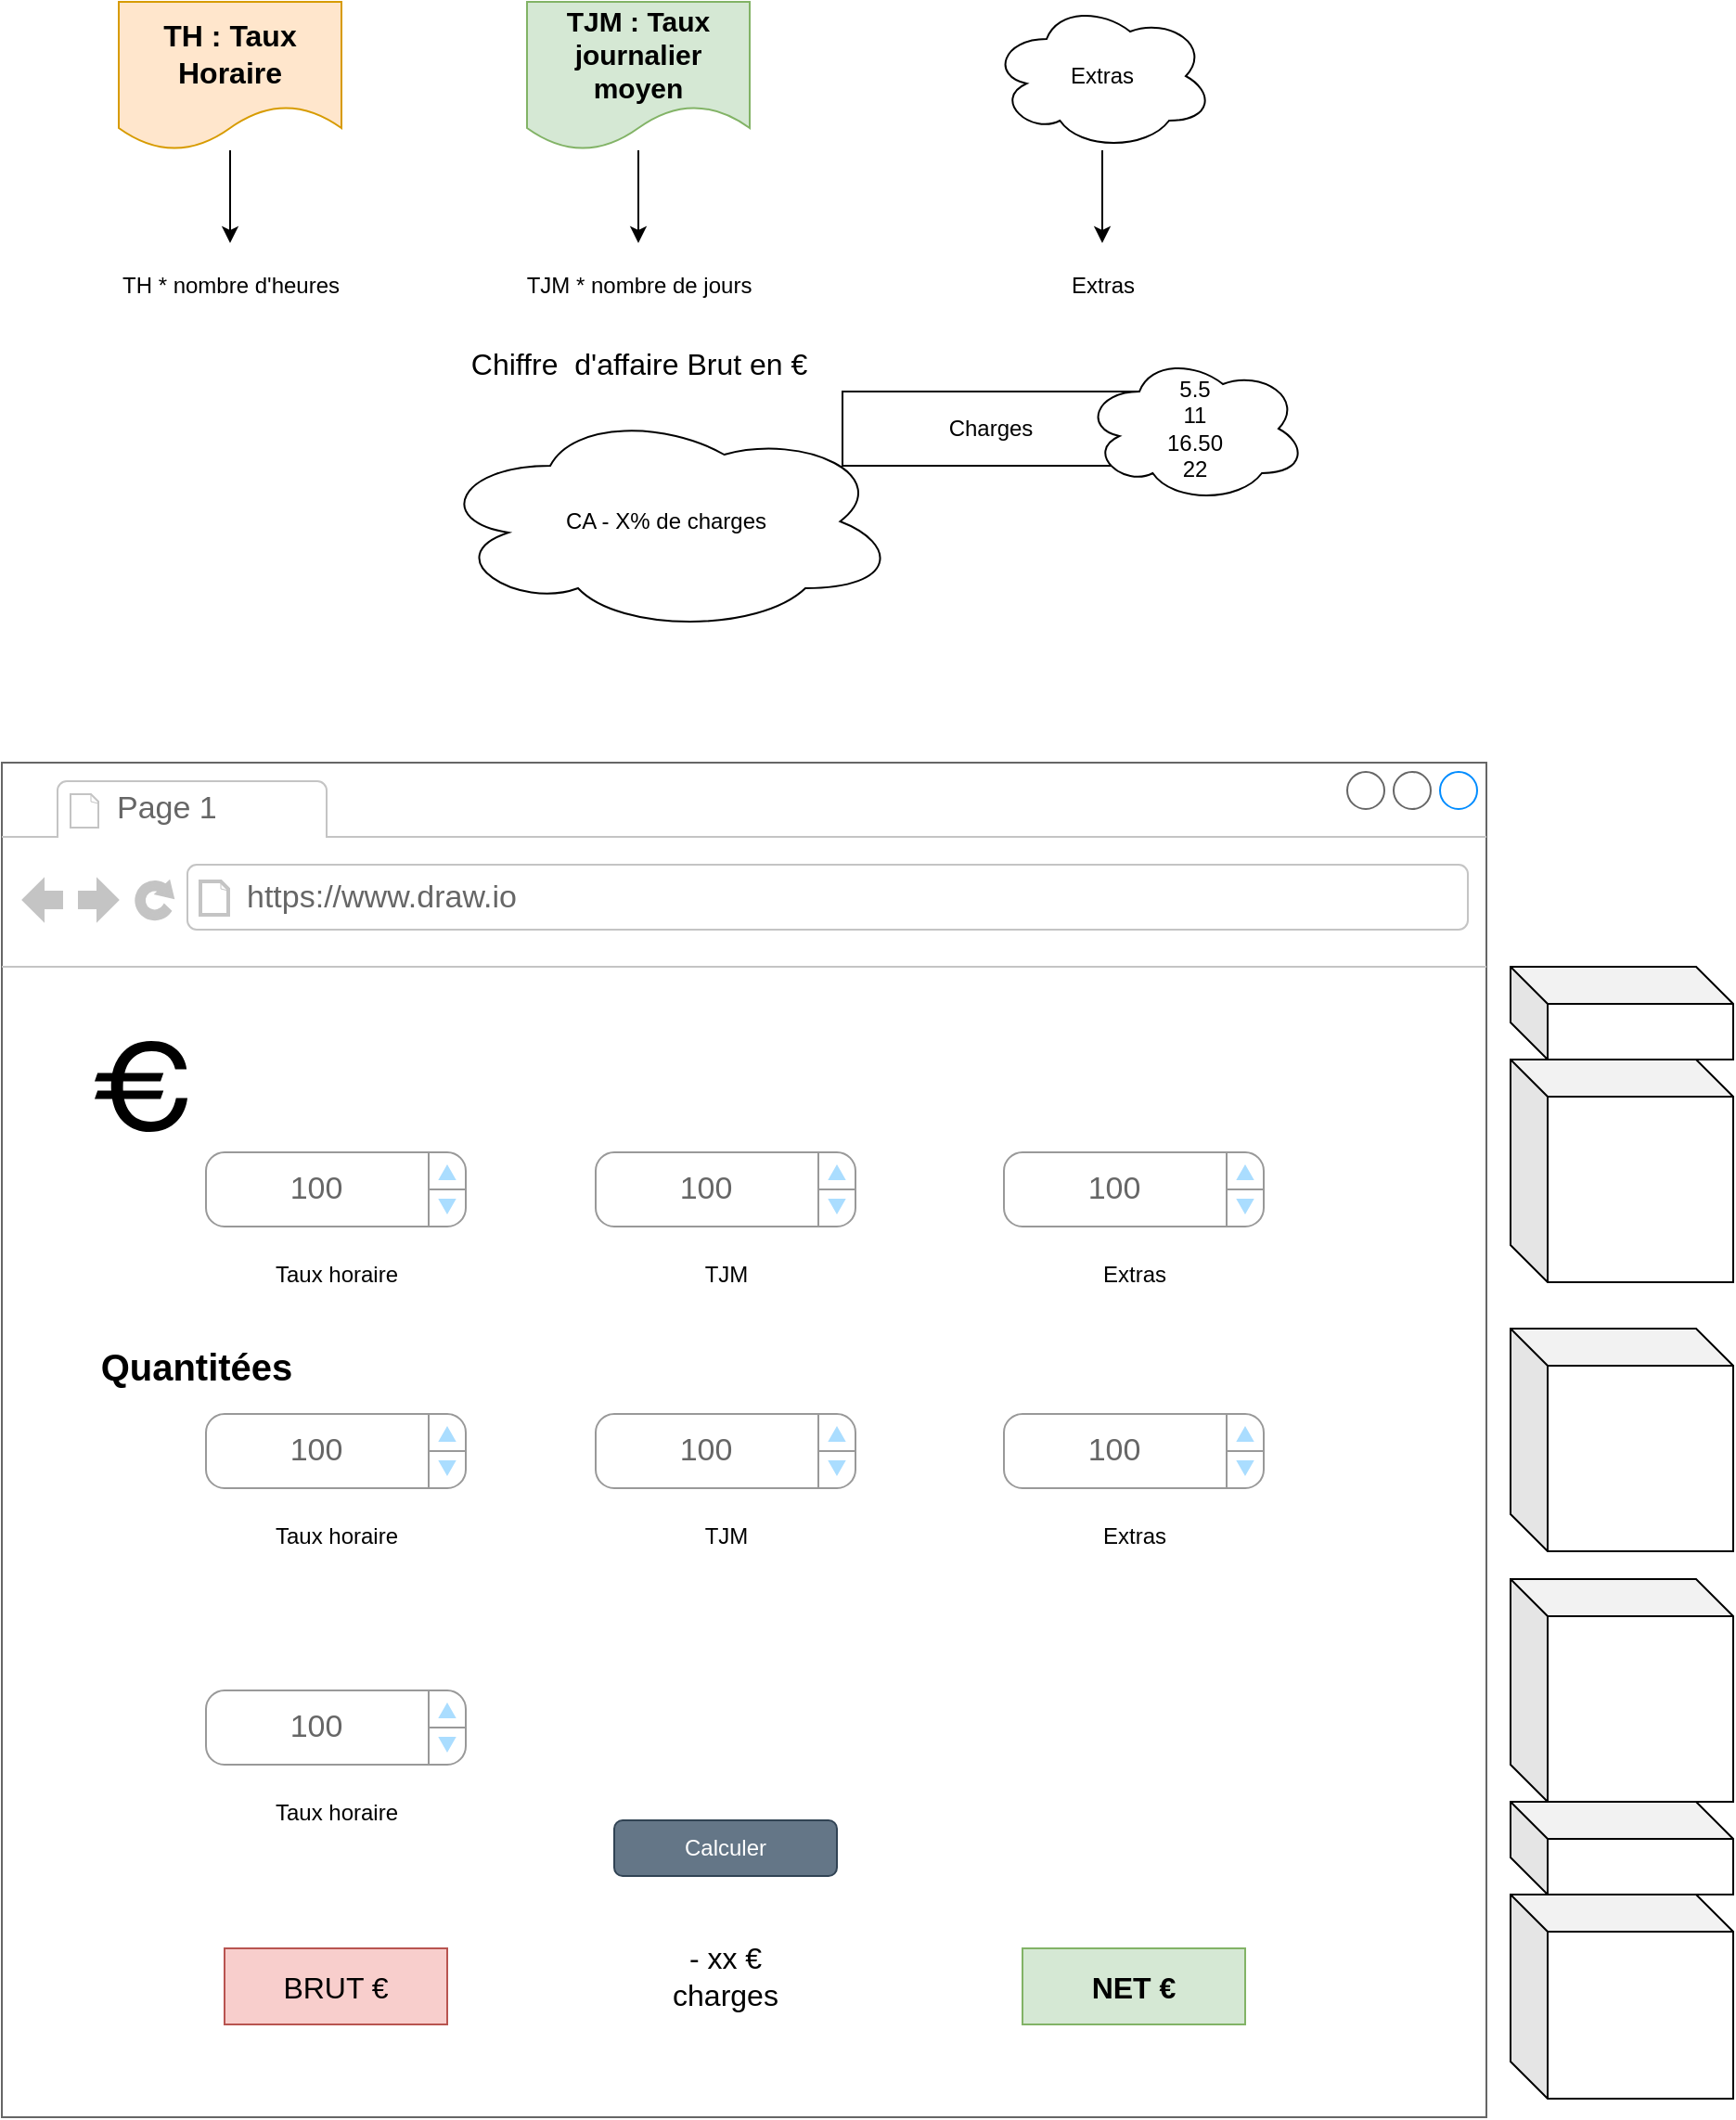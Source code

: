 <mxfile version="22.1.11" type="device">
  <diagram name="Page-1" id="srnsiey8MTIw1Tc4YOF3">
    <mxGraphModel dx="1877" dy="522" grid="1" gridSize="10" guides="1" tooltips="1" connect="1" arrows="1" fold="1" page="1" pageScale="1" pageWidth="827" pageHeight="1169" math="0" shadow="0">
      <root>
        <mxCell id="0" />
        <mxCell id="1" parent="0" />
        <mxCell id="F8SetdtUbHbw25VRXW6T-6" value="" style="strokeWidth=1;shadow=0;dashed=0;align=center;html=1;shape=mxgraph.mockup.containers.browserWindow;rSize=0;strokeColor=#666666;strokeColor2=#008cff;strokeColor3=#c4c4c4;mainText=,;recursiveResize=0;gradientColor=none;fillStyle=auto;" vertex="1" parent="1">
          <mxGeometry x="-813" y="530" width="800" height="730" as="geometry" />
        </mxCell>
        <mxCell id="F8SetdtUbHbw25VRXW6T-7" value="Page 1" style="strokeWidth=1;shadow=0;dashed=0;align=center;html=1;shape=mxgraph.mockup.containers.anchor;fontSize=17;fontColor=#666666;align=left;whiteSpace=wrap;" vertex="1" parent="F8SetdtUbHbw25VRXW6T-6">
          <mxGeometry x="60" y="12" width="110" height="26" as="geometry" />
        </mxCell>
        <mxCell id="F8SetdtUbHbw25VRXW6T-8" value="https://www.draw.io" style="strokeWidth=1;shadow=0;dashed=0;align=center;html=1;shape=mxgraph.mockup.containers.anchor;rSize=0;fontSize=17;fontColor=#666666;align=left;" vertex="1" parent="F8SetdtUbHbw25VRXW6T-6">
          <mxGeometry x="130" y="60" width="250" height="26" as="geometry" />
        </mxCell>
        <mxCell id="F8SetdtUbHbw25VRXW6T-9" value="&lt;table cellpadding=&quot;0&quot; cellspacing=&quot;0&quot; style=&quot;width:100%;height:100%;&quot;&gt;&lt;tr&gt;&lt;td style=&quot;width:85%&quot;&gt;100&lt;/td&gt;&lt;td style=&quot;width:15%&quot;&gt;&lt;/td&gt;&lt;/tr&gt;&lt;/table&gt;" style="strokeWidth=1;shadow=0;dashed=0;align=center;html=1;shape=mxgraph.mockup.forms.spinner;strokeColor=#999999;spinLayout=right;spinStyle=normal;adjStyle=triangle;fillColor=#aaddff;fontSize=17;fontColor=#666666;mainText=;html=1;overflow=fill;" vertex="1" parent="F8SetdtUbHbw25VRXW6T-6">
          <mxGeometry x="110" y="210" width="140" height="40" as="geometry" />
        </mxCell>
        <mxCell id="F8SetdtUbHbw25VRXW6T-11" value="Taux horaire" style="text;html=1;strokeColor=none;fillColor=none;align=center;verticalAlign=middle;whiteSpace=wrap;rounded=0;" vertex="1" parent="F8SetdtUbHbw25VRXW6T-6">
          <mxGeometry x="137.5" y="261" width="85" height="30" as="geometry" />
        </mxCell>
        <mxCell id="F8SetdtUbHbw25VRXW6T-12" value="" style="shape=mxgraph.signs.travel.euro;html=1;pointerEvents=1;fillColor=#000000;strokeColor=none;verticalLabelPosition=bottom;verticalAlign=top;align=center;" vertex="1" parent="F8SetdtUbHbw25VRXW6T-6">
          <mxGeometry x="50" y="150" width="50" height="49" as="geometry" />
        </mxCell>
        <mxCell id="F8SetdtUbHbw25VRXW6T-30" value="&lt;table cellpadding=&quot;0&quot; cellspacing=&quot;0&quot; style=&quot;width:100%;height:100%;&quot;&gt;&lt;tr&gt;&lt;td style=&quot;width:85%&quot;&gt;100&lt;/td&gt;&lt;td style=&quot;width:15%&quot;&gt;&lt;/td&gt;&lt;/tr&gt;&lt;/table&gt;" style="strokeWidth=1;shadow=0;dashed=0;align=center;html=1;shape=mxgraph.mockup.forms.spinner;strokeColor=#999999;spinLayout=right;spinStyle=normal;adjStyle=triangle;fillColor=#aaddff;fontSize=17;fontColor=#666666;mainText=;html=1;overflow=fill;" vertex="1" parent="F8SetdtUbHbw25VRXW6T-6">
          <mxGeometry x="320" y="210" width="140" height="40" as="geometry" />
        </mxCell>
        <mxCell id="F8SetdtUbHbw25VRXW6T-31" value="TJM" style="text;html=1;strokeColor=none;fillColor=none;align=center;verticalAlign=middle;whiteSpace=wrap;rounded=0;" vertex="1" parent="F8SetdtUbHbw25VRXW6T-6">
          <mxGeometry x="347.5" y="261" width="85" height="30" as="geometry" />
        </mxCell>
        <mxCell id="F8SetdtUbHbw25VRXW6T-32" value="&lt;table cellpadding=&quot;0&quot; cellspacing=&quot;0&quot; style=&quot;width:100%;height:100%;&quot;&gt;&lt;tr&gt;&lt;td style=&quot;width:85%&quot;&gt;100&lt;/td&gt;&lt;td style=&quot;width:15%&quot;&gt;&lt;/td&gt;&lt;/tr&gt;&lt;/table&gt;" style="strokeWidth=1;shadow=0;dashed=0;align=center;html=1;shape=mxgraph.mockup.forms.spinner;strokeColor=#999999;spinLayout=right;spinStyle=normal;adjStyle=triangle;fillColor=#aaddff;fontSize=17;fontColor=#666666;mainText=;html=1;overflow=fill;" vertex="1" parent="F8SetdtUbHbw25VRXW6T-6">
          <mxGeometry x="540" y="210" width="140" height="40" as="geometry" />
        </mxCell>
        <mxCell id="F8SetdtUbHbw25VRXW6T-33" value="Extras" style="text;html=1;strokeColor=none;fillColor=none;align=center;verticalAlign=middle;whiteSpace=wrap;rounded=0;" vertex="1" parent="F8SetdtUbHbw25VRXW6T-6">
          <mxGeometry x="567.5" y="261" width="85" height="30" as="geometry" />
        </mxCell>
        <mxCell id="F8SetdtUbHbw25VRXW6T-34" value="&lt;table cellpadding=&quot;0&quot; cellspacing=&quot;0&quot; style=&quot;width:100%;height:100%;&quot;&gt;&lt;tr&gt;&lt;td style=&quot;width:85%&quot;&gt;100&lt;/td&gt;&lt;td style=&quot;width:15%&quot;&gt;&lt;/td&gt;&lt;/tr&gt;&lt;/table&gt;" style="strokeWidth=1;shadow=0;dashed=0;align=center;html=1;shape=mxgraph.mockup.forms.spinner;strokeColor=#999999;spinLayout=right;spinStyle=normal;adjStyle=triangle;fillColor=#aaddff;fontSize=17;fontColor=#666666;mainText=;html=1;overflow=fill;" vertex="1" parent="F8SetdtUbHbw25VRXW6T-6">
          <mxGeometry x="110" y="351" width="140" height="40" as="geometry" />
        </mxCell>
        <mxCell id="F8SetdtUbHbw25VRXW6T-35" value="Taux horaire" style="text;html=1;strokeColor=none;fillColor=none;align=center;verticalAlign=middle;whiteSpace=wrap;rounded=0;" vertex="1" parent="F8SetdtUbHbw25VRXW6T-6">
          <mxGeometry x="137.5" y="402" width="85" height="30" as="geometry" />
        </mxCell>
        <mxCell id="F8SetdtUbHbw25VRXW6T-37" value="&lt;table cellpadding=&quot;0&quot; cellspacing=&quot;0&quot; style=&quot;width:100%;height:100%;&quot;&gt;&lt;tr&gt;&lt;td style=&quot;width:85%&quot;&gt;100&lt;/td&gt;&lt;td style=&quot;width:15%&quot;&gt;&lt;/td&gt;&lt;/tr&gt;&lt;/table&gt;" style="strokeWidth=1;shadow=0;dashed=0;align=center;html=1;shape=mxgraph.mockup.forms.spinner;strokeColor=#999999;spinLayout=right;spinStyle=normal;adjStyle=triangle;fillColor=#aaddff;fontSize=17;fontColor=#666666;mainText=;html=1;overflow=fill;" vertex="1" parent="F8SetdtUbHbw25VRXW6T-6">
          <mxGeometry x="320" y="351" width="140" height="40" as="geometry" />
        </mxCell>
        <mxCell id="F8SetdtUbHbw25VRXW6T-38" value="TJM" style="text;html=1;strokeColor=none;fillColor=none;align=center;verticalAlign=middle;whiteSpace=wrap;rounded=0;" vertex="1" parent="F8SetdtUbHbw25VRXW6T-6">
          <mxGeometry x="347.5" y="402" width="85" height="30" as="geometry" />
        </mxCell>
        <mxCell id="F8SetdtUbHbw25VRXW6T-39" value="&lt;table cellpadding=&quot;0&quot; cellspacing=&quot;0&quot; style=&quot;width:100%;height:100%;&quot;&gt;&lt;tr&gt;&lt;td style=&quot;width:85%&quot;&gt;100&lt;/td&gt;&lt;td style=&quot;width:15%&quot;&gt;&lt;/td&gt;&lt;/tr&gt;&lt;/table&gt;" style="strokeWidth=1;shadow=0;dashed=0;align=center;html=1;shape=mxgraph.mockup.forms.spinner;strokeColor=#999999;spinLayout=right;spinStyle=normal;adjStyle=triangle;fillColor=#aaddff;fontSize=17;fontColor=#666666;mainText=;html=1;overflow=fill;" vertex="1" parent="F8SetdtUbHbw25VRXW6T-6">
          <mxGeometry x="540" y="351" width="140" height="40" as="geometry" />
        </mxCell>
        <mxCell id="F8SetdtUbHbw25VRXW6T-40" value="Extras" style="text;html=1;strokeColor=none;fillColor=none;align=center;verticalAlign=middle;whiteSpace=wrap;rounded=0;" vertex="1" parent="F8SetdtUbHbw25VRXW6T-6">
          <mxGeometry x="567.5" y="402" width="85" height="30" as="geometry" />
        </mxCell>
        <mxCell id="F8SetdtUbHbw25VRXW6T-41" value="&lt;table cellpadding=&quot;0&quot; cellspacing=&quot;0&quot; style=&quot;width:100%;height:100%;&quot;&gt;&lt;tr&gt;&lt;td style=&quot;width:85%&quot;&gt;100&lt;/td&gt;&lt;td style=&quot;width:15%&quot;&gt;&lt;/td&gt;&lt;/tr&gt;&lt;/table&gt;" style="strokeWidth=1;shadow=0;dashed=0;align=center;html=1;shape=mxgraph.mockup.forms.spinner;strokeColor=#999999;spinLayout=right;spinStyle=normal;adjStyle=triangle;fillColor=#aaddff;fontSize=17;fontColor=#666666;mainText=;html=1;overflow=fill;" vertex="1" parent="F8SetdtUbHbw25VRXW6T-6">
          <mxGeometry x="110" y="500" width="140" height="40" as="geometry" />
        </mxCell>
        <mxCell id="F8SetdtUbHbw25VRXW6T-42" value="Taux horaire" style="text;html=1;strokeColor=none;fillColor=none;align=center;verticalAlign=middle;whiteSpace=wrap;rounded=0;" vertex="1" parent="F8SetdtUbHbw25VRXW6T-6">
          <mxGeometry x="137.5" y="551" width="85" height="30" as="geometry" />
        </mxCell>
        <mxCell id="F8SetdtUbHbw25VRXW6T-50" value="&lt;font size=&quot;1&quot; style=&quot;&quot;&gt;&lt;b style=&quot;font-size: 20px;&quot;&gt;Quantitées&lt;/b&gt;&lt;/font&gt;" style="text;html=1;strokeColor=none;fillColor=none;align=center;verticalAlign=middle;whiteSpace=wrap;rounded=0;" vertex="1" parent="F8SetdtUbHbw25VRXW6T-6">
          <mxGeometry x="50" y="310" width="110" height="30" as="geometry" />
        </mxCell>
        <mxCell id="F8SetdtUbHbw25VRXW6T-51" value="Calculer" style="rounded=1;whiteSpace=wrap;html=1;fillColor=#647687;fontColor=#ffffff;strokeColor=#314354;" vertex="1" parent="F8SetdtUbHbw25VRXW6T-6">
          <mxGeometry x="330" y="570" width="120" height="30" as="geometry" />
        </mxCell>
        <mxCell id="F8SetdtUbHbw25VRXW6T-52" value="&lt;font style=&quot;font-size: 16px;&quot;&gt;BRUT €&lt;/font&gt;" style="rounded=0;whiteSpace=wrap;html=1;fillColor=#f8cecc;strokeColor=#b85450;" vertex="1" parent="F8SetdtUbHbw25VRXW6T-6">
          <mxGeometry x="120" y="639" width="120" height="41" as="geometry" />
        </mxCell>
        <mxCell id="F8SetdtUbHbw25VRXW6T-53" value="&lt;font size=&quot;1&quot;&gt;&lt;b style=&quot;font-size: 16px;&quot;&gt;NET €&lt;/b&gt;&lt;/font&gt;" style="rounded=0;whiteSpace=wrap;html=1;fillColor=#d5e8d4;strokeColor=#82b366;" vertex="1" parent="F8SetdtUbHbw25VRXW6T-6">
          <mxGeometry x="550" y="639" width="120" height="41" as="geometry" />
        </mxCell>
        <mxCell id="F8SetdtUbHbw25VRXW6T-54" value="&lt;font style=&quot;font-size: 16px;&quot;&gt;- xx € charges&lt;/font&gt;" style="text;html=1;strokeColor=none;fillColor=none;align=center;verticalAlign=middle;whiteSpace=wrap;rounded=0;" vertex="1" parent="F8SetdtUbHbw25VRXW6T-6">
          <mxGeometry x="360" y="639" width="60" height="30" as="geometry" />
        </mxCell>
        <mxCell id="F8SetdtUbHbw25VRXW6T-17" style="edgeStyle=orthogonalEdgeStyle;rounded=0;orthogonalLoop=1;jettySize=auto;html=1;" edge="1" parent="1" source="F8SetdtUbHbw25VRXW6T-14">
          <mxGeometry relative="1" as="geometry">
            <mxPoint x="-690" y="250" as="targetPoint" />
          </mxGeometry>
        </mxCell>
        <mxCell id="F8SetdtUbHbw25VRXW6T-14" value="&lt;font style=&quot;font-size: 16px;&quot;&gt;&lt;b&gt;TH : Taux Horaire&lt;/b&gt;&lt;/font&gt;" style="shape=document;whiteSpace=wrap;html=1;boundedLbl=1;fillColor=#ffe6cc;strokeColor=#d79b00;" vertex="1" parent="1">
          <mxGeometry x="-750" y="120" width="120" height="80" as="geometry" />
        </mxCell>
        <mxCell id="F8SetdtUbHbw25VRXW6T-18" style="edgeStyle=orthogonalEdgeStyle;rounded=0;orthogonalLoop=1;jettySize=auto;html=1;" edge="1" parent="1" source="F8SetdtUbHbw25VRXW6T-15">
          <mxGeometry relative="1" as="geometry">
            <mxPoint x="-470" y="250" as="targetPoint" />
          </mxGeometry>
        </mxCell>
        <mxCell id="F8SetdtUbHbw25VRXW6T-15" value="&lt;font size=&quot;1&quot; style=&quot;&quot;&gt;&lt;b style=&quot;font-size: 15px;&quot;&gt;TJM : Taux journalier moyen&lt;/b&gt;&lt;/font&gt;" style="shape=document;whiteSpace=wrap;html=1;boundedLbl=1;fillColor=#d5e8d4;strokeColor=#82b366;" vertex="1" parent="1">
          <mxGeometry x="-530" y="120" width="120" height="80" as="geometry" />
        </mxCell>
        <mxCell id="F8SetdtUbHbw25VRXW6T-19" style="edgeStyle=orthogonalEdgeStyle;rounded=0;orthogonalLoop=1;jettySize=auto;html=1;" edge="1" parent="1" source="F8SetdtUbHbw25VRXW6T-16">
          <mxGeometry relative="1" as="geometry">
            <mxPoint x="-220" y="250" as="targetPoint" />
          </mxGeometry>
        </mxCell>
        <mxCell id="F8SetdtUbHbw25VRXW6T-16" value="Extras" style="ellipse;shape=cloud;whiteSpace=wrap;html=1;" vertex="1" parent="1">
          <mxGeometry x="-280" y="120" width="120" height="80" as="geometry" />
        </mxCell>
        <mxCell id="F8SetdtUbHbw25VRXW6T-20" value="TH * nombre d&#39;heures" style="text;html=1;align=center;verticalAlign=middle;resizable=0;points=[];autosize=1;strokeColor=none;fillColor=none;" vertex="1" parent="1">
          <mxGeometry x="-760" y="258" width="140" height="30" as="geometry" />
        </mxCell>
        <mxCell id="F8SetdtUbHbw25VRXW6T-21" value="" style="shape=image;html=1;verticalAlign=top;verticalLabelPosition=bottom;labelBackgroundColor=#ffffff;imageAspect=0;aspect=fixed;image=https://cdn4.iconfinder.com/data/icons/ionicons/512/icon-plus-128.png" vertex="1" parent="1">
          <mxGeometry x="-590" y="263" width="20" height="20" as="geometry" />
        </mxCell>
        <mxCell id="F8SetdtUbHbw25VRXW6T-22" value="" style="shape=image;html=1;verticalAlign=top;verticalLabelPosition=bottom;labelBackgroundColor=#ffffff;imageAspect=0;aspect=fixed;image=https://cdn4.iconfinder.com/data/icons/ionicons/512/icon-plus-128.png" vertex="1" parent="1">
          <mxGeometry x="-330" y="263" width="20" height="20" as="geometry" />
        </mxCell>
        <mxCell id="F8SetdtUbHbw25VRXW6T-23" value="TJM * nombre de jours" style="text;html=1;align=center;verticalAlign=middle;resizable=0;points=[];autosize=1;strokeColor=none;fillColor=none;" vertex="1" parent="1">
          <mxGeometry x="-540" y="258" width="140" height="30" as="geometry" />
        </mxCell>
        <mxCell id="F8SetdtUbHbw25VRXW6T-24" value="Extras" style="text;html=1;align=center;verticalAlign=middle;resizable=0;points=[];autosize=1;strokeColor=none;fillColor=none;" vertex="1" parent="1">
          <mxGeometry x="-250" y="258" width="60" height="30" as="geometry" />
        </mxCell>
        <mxCell id="F8SetdtUbHbw25VRXW6T-25" value="" style="shape=image;html=1;verticalAlign=top;verticalLabelPosition=bottom;labelBackgroundColor=#ffffff;imageAspect=0;aspect=fixed;image=https://cdn2.iconfinder.com/data/icons/css-vol-2/24/math-equal-128.png" vertex="1" parent="1">
          <mxGeometry x="-595" y="300" width="30" height="30" as="geometry" />
        </mxCell>
        <mxCell id="F8SetdtUbHbw25VRXW6T-26" value="&lt;font style=&quot;font-size: 16px;&quot;&gt;Chiffre&amp;nbsp; d&#39;affaire Brut en €&lt;/font&gt;" style="text;html=1;align=center;verticalAlign=middle;resizable=0;points=[];autosize=1;strokeColor=none;fillColor=none;" vertex="1" parent="1">
          <mxGeometry x="-570" y="300" width="200" height="30" as="geometry" />
        </mxCell>
        <mxCell id="F8SetdtUbHbw25VRXW6T-27" value="CA - X% de charges" style="ellipse;shape=cloud;whiteSpace=wrap;html=1;" vertex="1" parent="1">
          <mxGeometry x="-580" y="340" width="250" height="120" as="geometry" />
        </mxCell>
        <mxCell id="F8SetdtUbHbw25VRXW6T-28" value="Charges" style="rounded=0;whiteSpace=wrap;html=1;" vertex="1" parent="1">
          <mxGeometry x="-360" y="330" width="160" height="40" as="geometry" />
        </mxCell>
        <mxCell id="F8SetdtUbHbw25VRXW6T-29" value="5.5&lt;br&gt;11&lt;br&gt;16.50&lt;br&gt;22" style="ellipse;shape=cloud;whiteSpace=wrap;html=1;" vertex="1" parent="1">
          <mxGeometry x="-230" y="310" width="120" height="80" as="geometry" />
        </mxCell>
        <mxCell id="F8SetdtUbHbw25VRXW6T-56" value="" style="shape=cube;whiteSpace=wrap;html=1;boundedLbl=1;backgroundOutline=1;darkOpacity=0.05;darkOpacity2=0.1;" vertex="1" parent="1">
          <mxGeometry y="640" width="120" height="50" as="geometry" />
        </mxCell>
        <mxCell id="F8SetdtUbHbw25VRXW6T-57" value="" style="shape=cube;whiteSpace=wrap;html=1;boundedLbl=1;backgroundOutline=1;darkOpacity=0.05;darkOpacity2=0.1;" vertex="1" parent="1">
          <mxGeometry y="690" width="120" height="120" as="geometry" />
        </mxCell>
        <mxCell id="F8SetdtUbHbw25VRXW6T-58" value="" style="shape=cube;whiteSpace=wrap;html=1;boundedLbl=1;backgroundOutline=1;darkOpacity=0.05;darkOpacity2=0.1;" vertex="1" parent="1">
          <mxGeometry y="970" width="120" height="120" as="geometry" />
        </mxCell>
        <mxCell id="F8SetdtUbHbw25VRXW6T-59" value="" style="shape=cube;whiteSpace=wrap;html=1;boundedLbl=1;backgroundOutline=1;darkOpacity=0.05;darkOpacity2=0.1;" vertex="1" parent="1">
          <mxGeometry y="835" width="120" height="120" as="geometry" />
        </mxCell>
        <mxCell id="F8SetdtUbHbw25VRXW6T-60" value="" style="shape=cube;whiteSpace=wrap;html=1;boundedLbl=1;backgroundOutline=1;darkOpacity=0.05;darkOpacity2=0.1;" vertex="1" parent="1">
          <mxGeometry y="1090" width="120" height="50" as="geometry" />
        </mxCell>
        <mxCell id="F8SetdtUbHbw25VRXW6T-61" value="" style="shape=cube;whiteSpace=wrap;html=1;boundedLbl=1;backgroundOutline=1;darkOpacity=0.05;darkOpacity2=0.1;" vertex="1" parent="1">
          <mxGeometry y="1140" width="120" height="110" as="geometry" />
        </mxCell>
      </root>
    </mxGraphModel>
  </diagram>
</mxfile>
